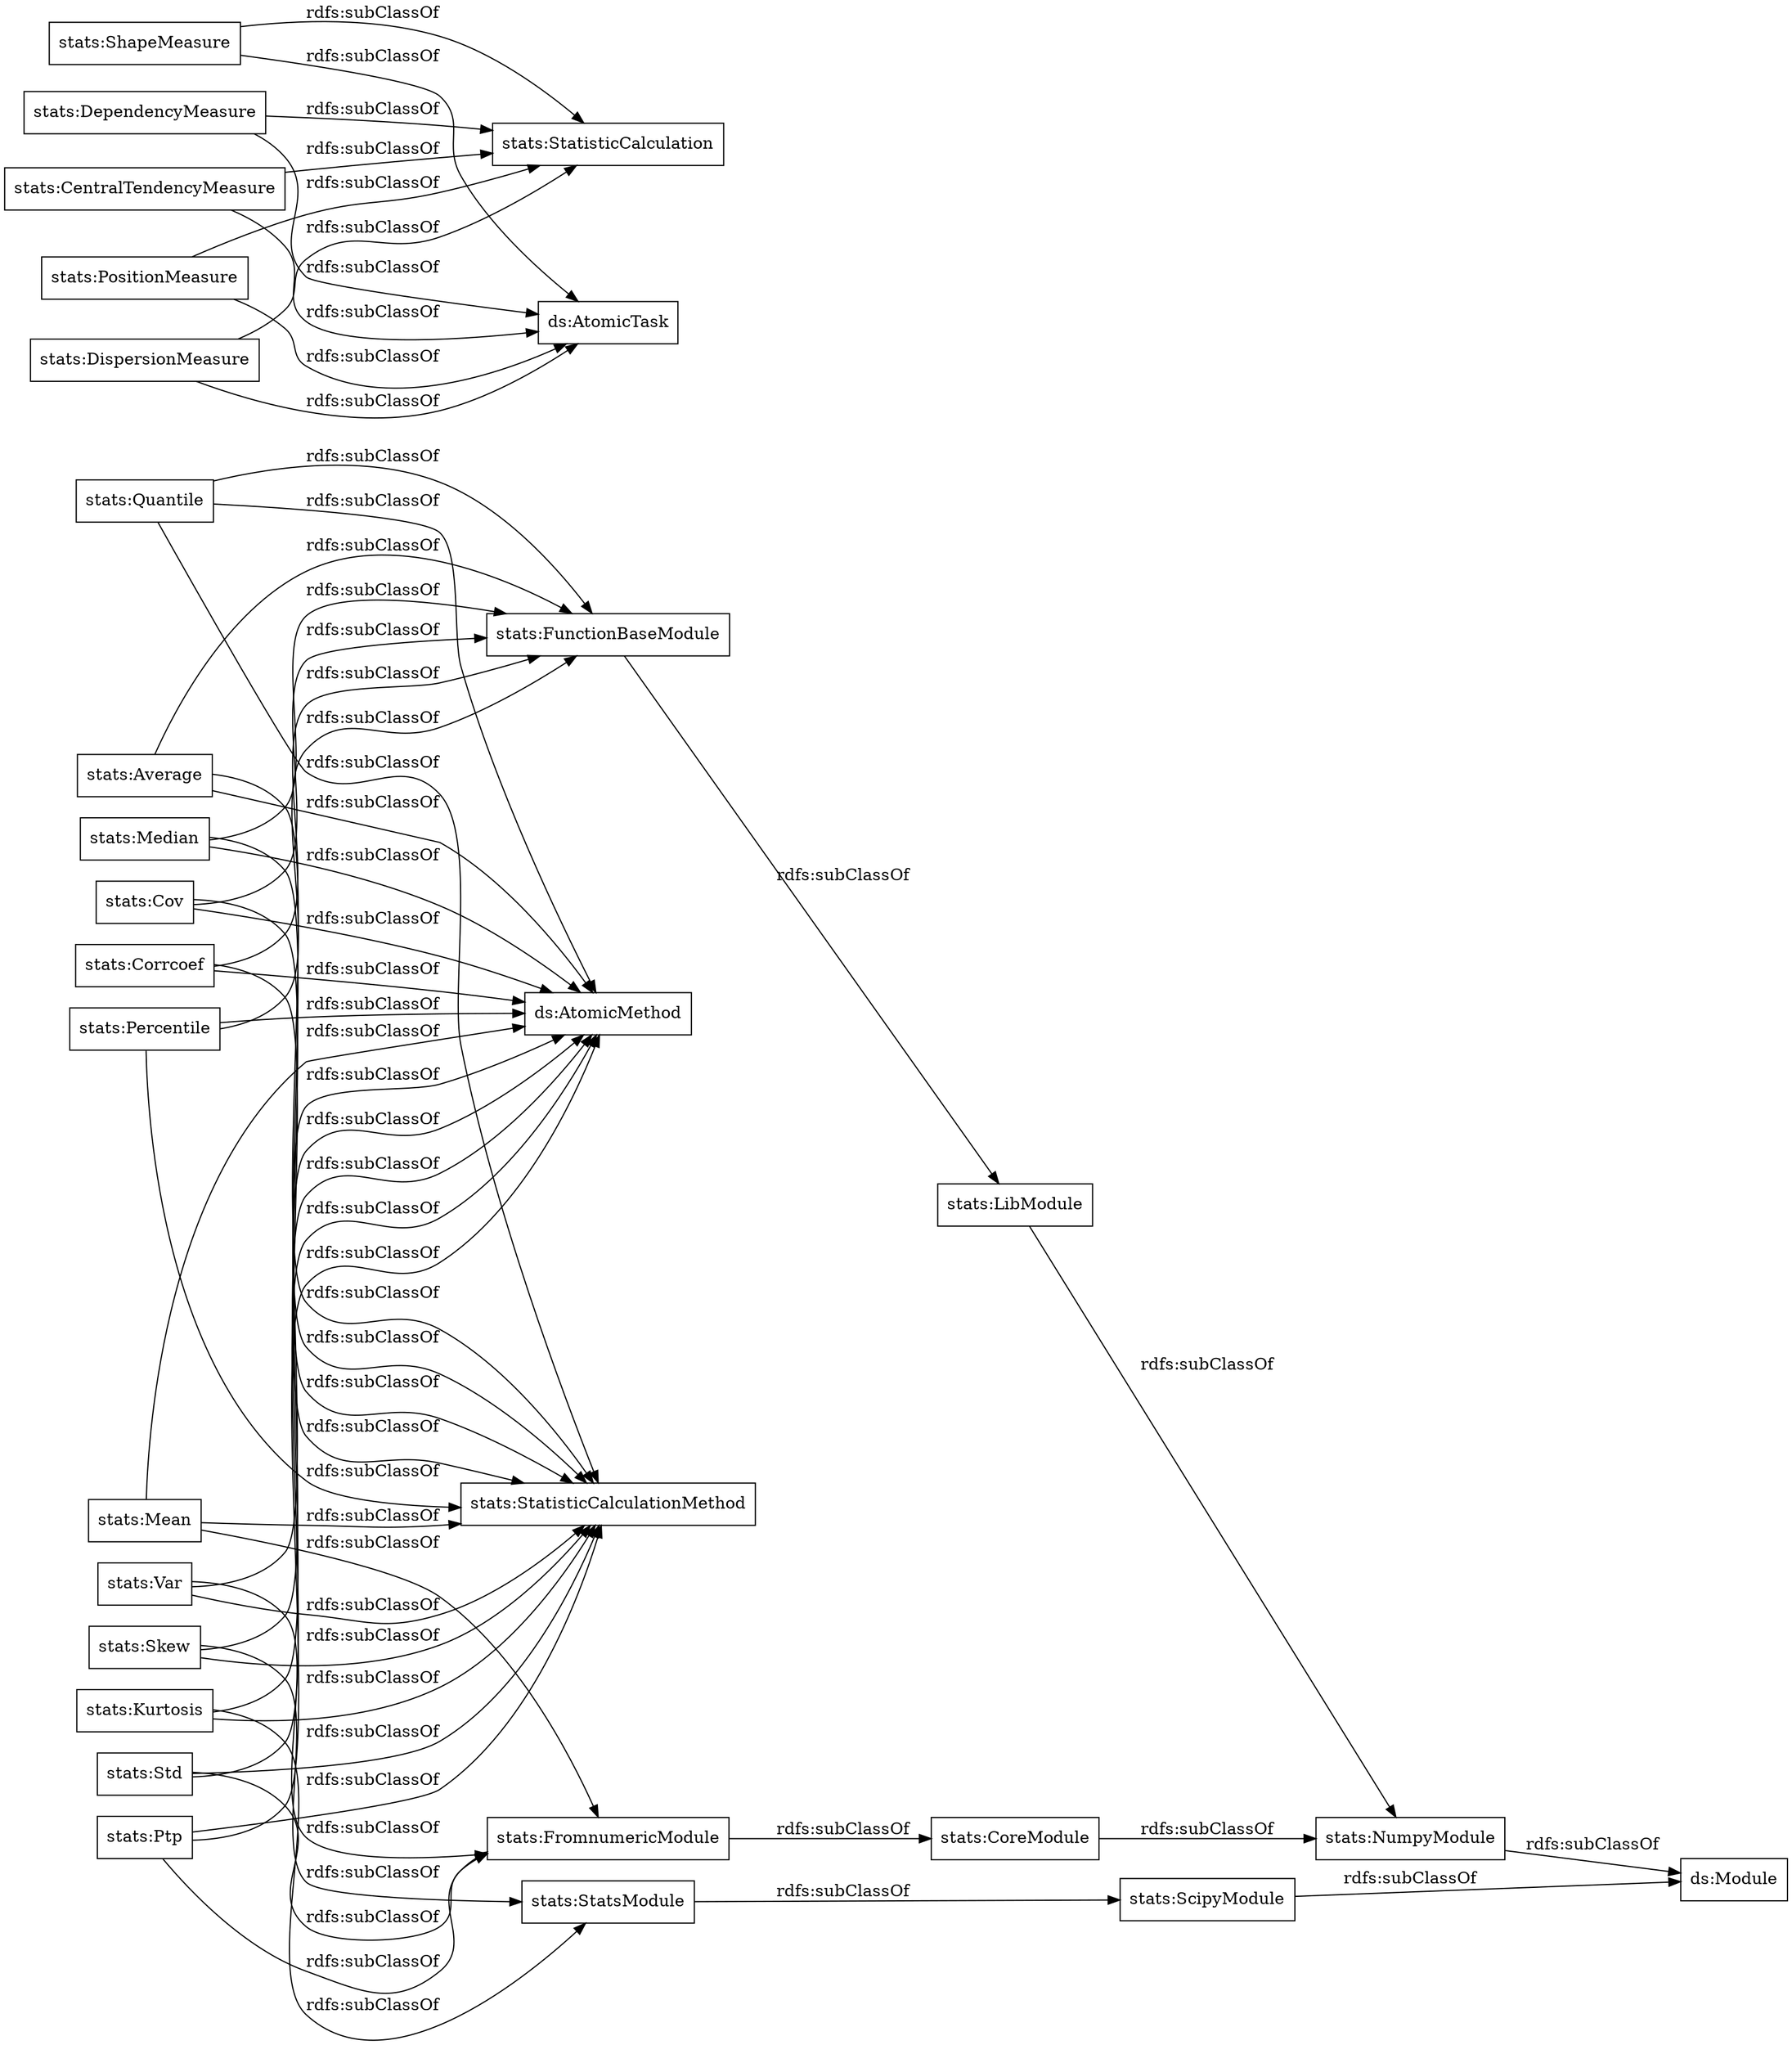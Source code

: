 digraph ar2dtool_diagram { 
rankdir=LR;
size="1000"
node [shape = rectangle, color="black"]; "stats:FunctionBaseModule" "stats:Quantile" "stats:Std" "stats:CoreModule" "stats:Median" "stats:Kurtosis" "stats:ShapeMeasure" "stats:NumpyModule" "stats:StatsModule" "stats:Percentile" "stats:Var" "stats:CentralTendencyMeasure" "stats:Corrcoef" "stats:Ptp" "stats:DependencyMeasure" "stats:FromnumericModule" "stats:ScipyModule" "stats:Cov" "stats:Mean" "stats:DispersionMeasure" "stats:PositionMeasure" "stats:LibModule" "stats:Skew" "stats:Average" "stats:StatisticCalculation" ; /*classes style*/
	"stats:Skew" -> "stats:StatsModule" [ label = "rdfs:subClassOf" ];
	"stats:Skew" -> "stats:StatisticCalculationMethod" [ label = "rdfs:subClassOf" ];
	"stats:Skew" -> "ds:AtomicMethod" [ label = "rdfs:subClassOf" ];
	"stats:Cov" -> "stats:StatisticCalculationMethod" [ label = "rdfs:subClassOf" ];
	"stats:Cov" -> "stats:FunctionBaseModule" [ label = "rdfs:subClassOf" ];
	"stats:Cov" -> "ds:AtomicMethod" [ label = "rdfs:subClassOf" ];
	"stats:NumpyModule" -> "ds:Module" [ label = "rdfs:subClassOf" ];
	"stats:Kurtosis" -> "stats:StatsModule" [ label = "rdfs:subClassOf" ];
	"stats:Kurtosis" -> "stats:StatisticCalculationMethod" [ label = "rdfs:subClassOf" ];
	"stats:Kurtosis" -> "ds:AtomicMethod" [ label = "rdfs:subClassOf" ];
	"stats:StatsModule" -> "stats:ScipyModule" [ label = "rdfs:subClassOf" ];
	"stats:CentralTendencyMeasure" -> "stats:StatisticCalculation" [ label = "rdfs:subClassOf" ];
	"stats:CentralTendencyMeasure" -> "ds:AtomicTask" [ label = "rdfs:subClassOf" ];
	"stats:Corrcoef" -> "stats:StatisticCalculationMethod" [ label = "rdfs:subClassOf" ];
	"stats:Corrcoef" -> "stats:FunctionBaseModule" [ label = "rdfs:subClassOf" ];
	"stats:Corrcoef" -> "ds:AtomicMethod" [ label = "rdfs:subClassOf" ];
	"stats:LibModule" -> "stats:NumpyModule" [ label = "rdfs:subClassOf" ];
	"stats:FunctionBaseModule" -> "stats:LibModule" [ label = "rdfs:subClassOf" ];
	"stats:Std" -> "stats:StatisticCalculationMethod" [ label = "rdfs:subClassOf" ];
	"stats:Std" -> "stats:FromnumericModule" [ label = "rdfs:subClassOf" ];
	"stats:Std" -> "ds:AtomicMethod" [ label = "rdfs:subClassOf" ];
	"stats:Average" -> "stats:StatisticCalculationMethod" [ label = "rdfs:subClassOf" ];
	"stats:Average" -> "stats:FunctionBaseModule" [ label = "rdfs:subClassOf" ];
	"stats:Average" -> "ds:AtomicMethod" [ label = "rdfs:subClassOf" ];
	"stats:Percentile" -> "stats:StatisticCalculationMethod" [ label = "rdfs:subClassOf" ];
	"stats:Percentile" -> "stats:FunctionBaseModule" [ label = "rdfs:subClassOf" ];
	"stats:Percentile" -> "ds:AtomicMethod" [ label = "rdfs:subClassOf" ];
	"stats:DependencyMeasure" -> "stats:StatisticCalculation" [ label = "rdfs:subClassOf" ];
	"stats:DependencyMeasure" -> "ds:AtomicTask" [ label = "rdfs:subClassOf" ];
	"stats:ScipyModule" -> "ds:Module" [ label = "rdfs:subClassOf" ];
	"stats:CoreModule" -> "stats:NumpyModule" [ label = "rdfs:subClassOf" ];
	"stats:ShapeMeasure" -> "stats:StatisticCalculation" [ label = "rdfs:subClassOf" ];
	"stats:ShapeMeasure" -> "ds:AtomicTask" [ label = "rdfs:subClassOf" ];
	"stats:Var" -> "stats:StatisticCalculationMethod" [ label = "rdfs:subClassOf" ];
	"stats:Var" -> "stats:FromnumericModule" [ label = "rdfs:subClassOf" ];
	"stats:Var" -> "ds:AtomicMethod" [ label = "rdfs:subClassOf" ];
	"stats:Median" -> "stats:StatisticCalculationMethod" [ label = "rdfs:subClassOf" ];
	"stats:Median" -> "stats:FunctionBaseModule" [ label = "rdfs:subClassOf" ];
	"stats:Median" -> "ds:AtomicMethod" [ label = "rdfs:subClassOf" ];
	"stats:Mean" -> "stats:StatisticCalculationMethod" [ label = "rdfs:subClassOf" ];
	"stats:Mean" -> "stats:FromnumericModule" [ label = "rdfs:subClassOf" ];
	"stats:Mean" -> "ds:AtomicMethod" [ label = "rdfs:subClassOf" ];
	"stats:Quantile" -> "stats:StatisticCalculationMethod" [ label = "rdfs:subClassOf" ];
	"stats:Quantile" -> "stats:FunctionBaseModule" [ label = "rdfs:subClassOf" ];
	"stats:Quantile" -> "ds:AtomicMethod" [ label = "rdfs:subClassOf" ];
	"stats:Ptp" -> "stats:StatisticCalculationMethod" [ label = "rdfs:subClassOf" ];
	"stats:Ptp" -> "stats:FromnumericModule" [ label = "rdfs:subClassOf" ];
	"stats:Ptp" -> "ds:AtomicMethod" [ label = "rdfs:subClassOf" ];
	"stats:PositionMeasure" -> "stats:StatisticCalculation" [ label = "rdfs:subClassOf" ];
	"stats:PositionMeasure" -> "ds:AtomicTask" [ label = "rdfs:subClassOf" ];
	"stats:DispersionMeasure" -> "stats:StatisticCalculation" [ label = "rdfs:subClassOf" ];
	"stats:DispersionMeasure" -> "ds:AtomicTask" [ label = "rdfs:subClassOf" ];
	"stats:FromnumericModule" -> "stats:CoreModule" [ label = "rdfs:subClassOf" ];

}

